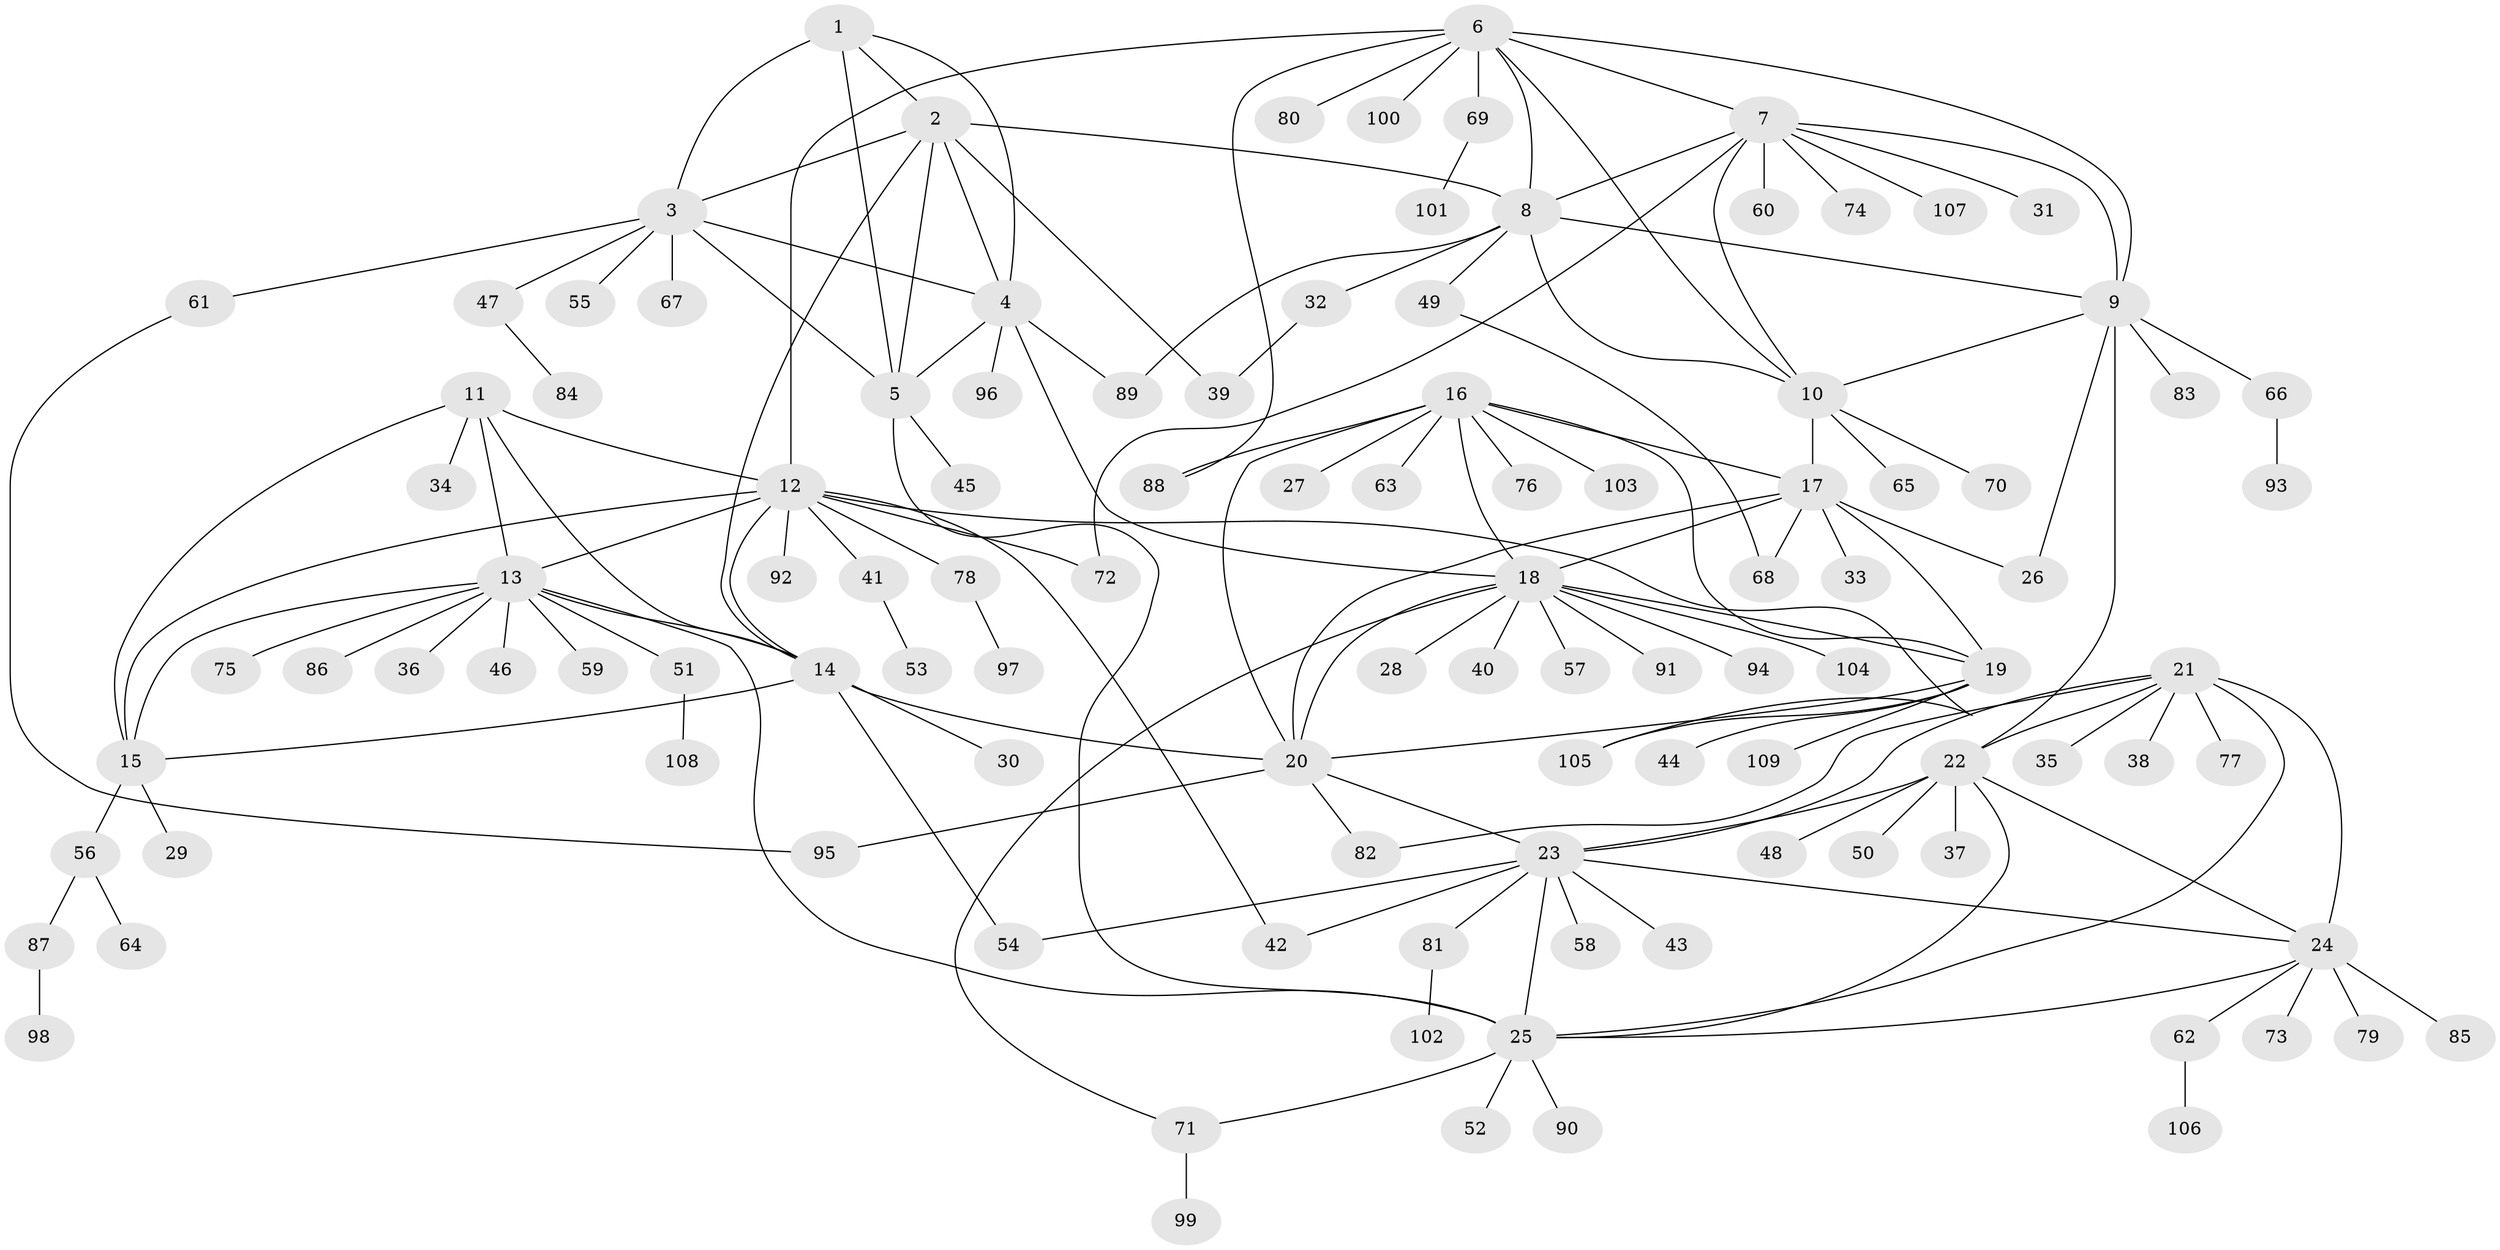 // Generated by graph-tools (version 1.1) at 2025/11/02/27/25 16:11:30]
// undirected, 109 vertices, 156 edges
graph export_dot {
graph [start="1"]
  node [color=gray90,style=filled];
  1;
  2;
  3;
  4;
  5;
  6;
  7;
  8;
  9;
  10;
  11;
  12;
  13;
  14;
  15;
  16;
  17;
  18;
  19;
  20;
  21;
  22;
  23;
  24;
  25;
  26;
  27;
  28;
  29;
  30;
  31;
  32;
  33;
  34;
  35;
  36;
  37;
  38;
  39;
  40;
  41;
  42;
  43;
  44;
  45;
  46;
  47;
  48;
  49;
  50;
  51;
  52;
  53;
  54;
  55;
  56;
  57;
  58;
  59;
  60;
  61;
  62;
  63;
  64;
  65;
  66;
  67;
  68;
  69;
  70;
  71;
  72;
  73;
  74;
  75;
  76;
  77;
  78;
  79;
  80;
  81;
  82;
  83;
  84;
  85;
  86;
  87;
  88;
  89;
  90;
  91;
  92;
  93;
  94;
  95;
  96;
  97;
  98;
  99;
  100;
  101;
  102;
  103;
  104;
  105;
  106;
  107;
  108;
  109;
  1 -- 2;
  1 -- 3;
  1 -- 4;
  1 -- 5;
  2 -- 3;
  2 -- 4;
  2 -- 5;
  2 -- 8;
  2 -- 14;
  2 -- 39;
  3 -- 4;
  3 -- 5;
  3 -- 47;
  3 -- 55;
  3 -- 61;
  3 -- 67;
  4 -- 5;
  4 -- 18;
  4 -- 89;
  4 -- 96;
  5 -- 25;
  5 -- 45;
  6 -- 7;
  6 -- 8;
  6 -- 9;
  6 -- 10;
  6 -- 12;
  6 -- 69;
  6 -- 80;
  6 -- 88;
  6 -- 100;
  7 -- 8;
  7 -- 9;
  7 -- 10;
  7 -- 31;
  7 -- 60;
  7 -- 72;
  7 -- 74;
  7 -- 107;
  8 -- 9;
  8 -- 10;
  8 -- 32;
  8 -- 49;
  8 -- 89;
  9 -- 10;
  9 -- 22;
  9 -- 26;
  9 -- 66;
  9 -- 83;
  10 -- 17;
  10 -- 65;
  10 -- 70;
  11 -- 12;
  11 -- 13;
  11 -- 14;
  11 -- 15;
  11 -- 34;
  12 -- 13;
  12 -- 14;
  12 -- 15;
  12 -- 41;
  12 -- 42;
  12 -- 72;
  12 -- 78;
  12 -- 92;
  12 -- 105;
  13 -- 14;
  13 -- 15;
  13 -- 25;
  13 -- 36;
  13 -- 46;
  13 -- 51;
  13 -- 59;
  13 -- 75;
  13 -- 86;
  14 -- 15;
  14 -- 20;
  14 -- 30;
  14 -- 54;
  15 -- 29;
  15 -- 56;
  16 -- 17;
  16 -- 18;
  16 -- 19;
  16 -- 20;
  16 -- 27;
  16 -- 63;
  16 -- 76;
  16 -- 88;
  16 -- 103;
  17 -- 18;
  17 -- 19;
  17 -- 20;
  17 -- 26;
  17 -- 33;
  17 -- 68;
  18 -- 19;
  18 -- 20;
  18 -- 28;
  18 -- 40;
  18 -- 57;
  18 -- 71;
  18 -- 91;
  18 -- 94;
  18 -- 104;
  19 -- 20;
  19 -- 44;
  19 -- 105;
  19 -- 109;
  20 -- 23;
  20 -- 82;
  20 -- 95;
  21 -- 22;
  21 -- 23;
  21 -- 24;
  21 -- 25;
  21 -- 35;
  21 -- 38;
  21 -- 77;
  21 -- 82;
  22 -- 23;
  22 -- 24;
  22 -- 25;
  22 -- 37;
  22 -- 48;
  22 -- 50;
  23 -- 24;
  23 -- 25;
  23 -- 42;
  23 -- 43;
  23 -- 54;
  23 -- 58;
  23 -- 81;
  24 -- 25;
  24 -- 62;
  24 -- 73;
  24 -- 79;
  24 -- 85;
  25 -- 52;
  25 -- 71;
  25 -- 90;
  32 -- 39;
  41 -- 53;
  47 -- 84;
  49 -- 68;
  51 -- 108;
  56 -- 64;
  56 -- 87;
  61 -- 95;
  62 -- 106;
  66 -- 93;
  69 -- 101;
  71 -- 99;
  78 -- 97;
  81 -- 102;
  87 -- 98;
}
